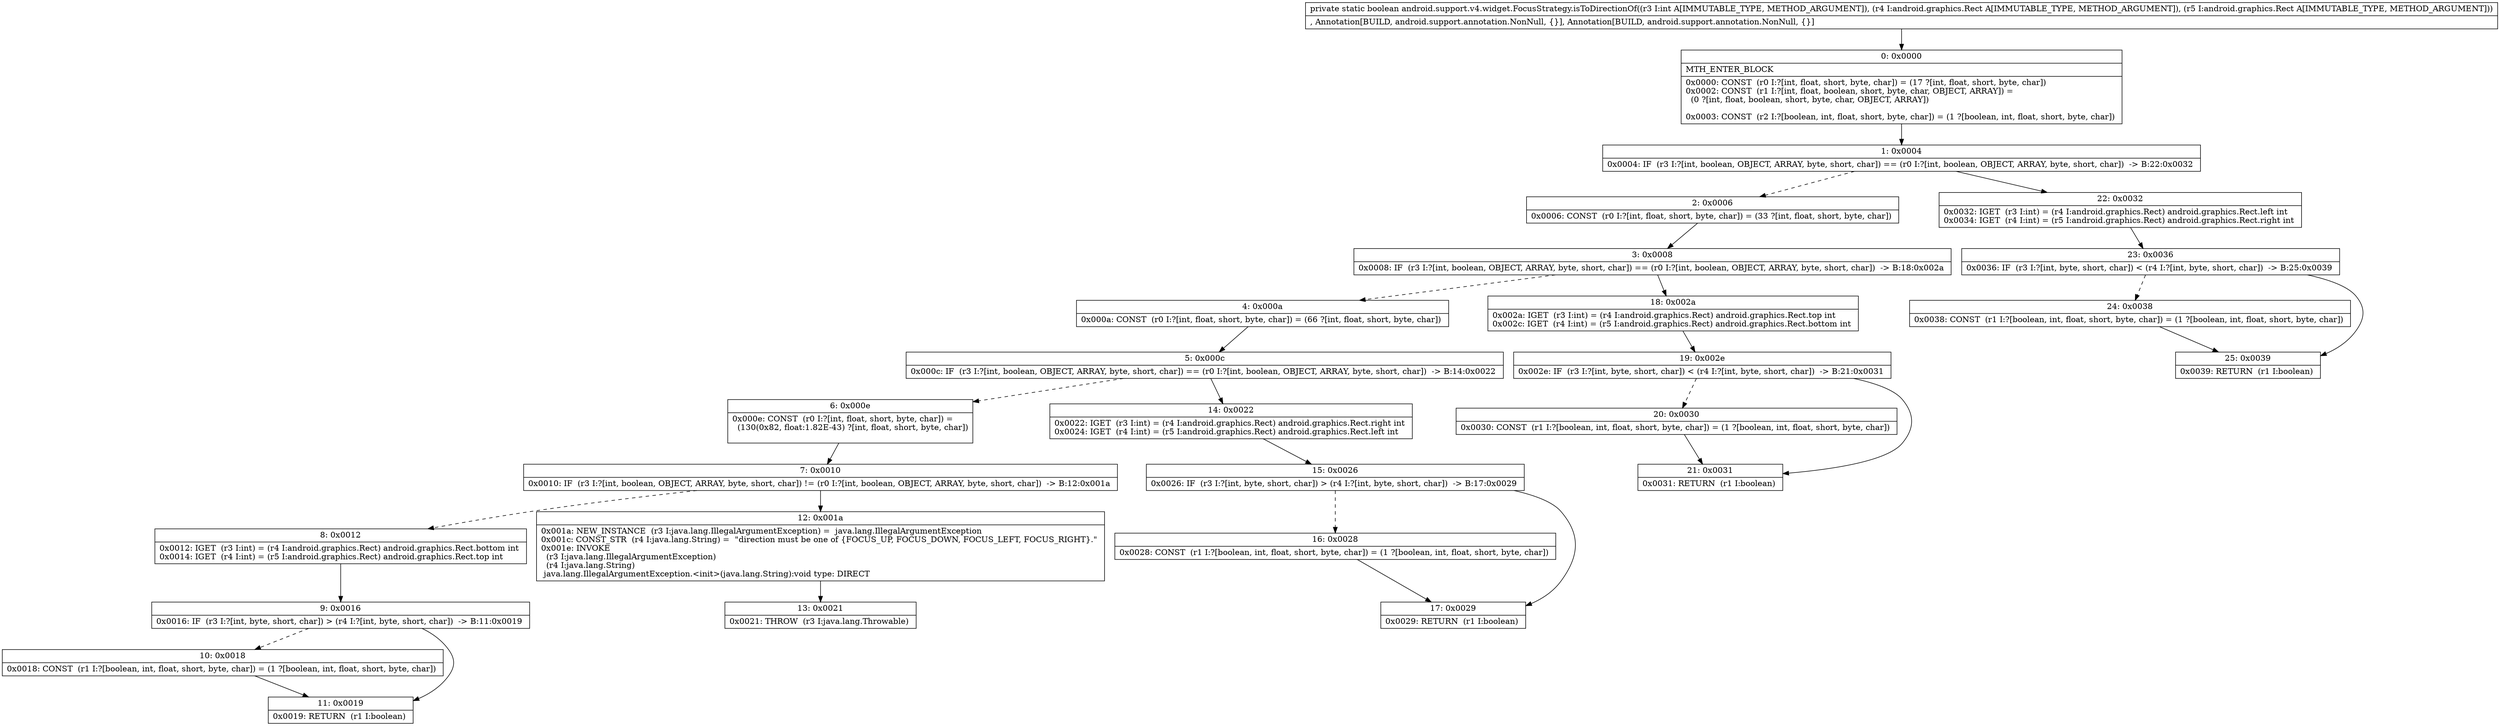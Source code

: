 digraph "CFG forandroid.support.v4.widget.FocusStrategy.isToDirectionOf(ILandroid\/graphics\/Rect;Landroid\/graphics\/Rect;)Z" {
Node_0 [shape=record,label="{0\:\ 0x0000|MTH_ENTER_BLOCK\l|0x0000: CONST  (r0 I:?[int, float, short, byte, char]) = (17 ?[int, float, short, byte, char]) \l0x0002: CONST  (r1 I:?[int, float, boolean, short, byte, char, OBJECT, ARRAY]) = \l  (0 ?[int, float, boolean, short, byte, char, OBJECT, ARRAY])\l \l0x0003: CONST  (r2 I:?[boolean, int, float, short, byte, char]) = (1 ?[boolean, int, float, short, byte, char]) \l}"];
Node_1 [shape=record,label="{1\:\ 0x0004|0x0004: IF  (r3 I:?[int, boolean, OBJECT, ARRAY, byte, short, char]) == (r0 I:?[int, boolean, OBJECT, ARRAY, byte, short, char])  \-\> B:22:0x0032 \l}"];
Node_2 [shape=record,label="{2\:\ 0x0006|0x0006: CONST  (r0 I:?[int, float, short, byte, char]) = (33 ?[int, float, short, byte, char]) \l}"];
Node_3 [shape=record,label="{3\:\ 0x0008|0x0008: IF  (r3 I:?[int, boolean, OBJECT, ARRAY, byte, short, char]) == (r0 I:?[int, boolean, OBJECT, ARRAY, byte, short, char])  \-\> B:18:0x002a \l}"];
Node_4 [shape=record,label="{4\:\ 0x000a|0x000a: CONST  (r0 I:?[int, float, short, byte, char]) = (66 ?[int, float, short, byte, char]) \l}"];
Node_5 [shape=record,label="{5\:\ 0x000c|0x000c: IF  (r3 I:?[int, boolean, OBJECT, ARRAY, byte, short, char]) == (r0 I:?[int, boolean, OBJECT, ARRAY, byte, short, char])  \-\> B:14:0x0022 \l}"];
Node_6 [shape=record,label="{6\:\ 0x000e|0x000e: CONST  (r0 I:?[int, float, short, byte, char]) = \l  (130(0x82, float:1.82E\-43) ?[int, float, short, byte, char])\l \l}"];
Node_7 [shape=record,label="{7\:\ 0x0010|0x0010: IF  (r3 I:?[int, boolean, OBJECT, ARRAY, byte, short, char]) != (r0 I:?[int, boolean, OBJECT, ARRAY, byte, short, char])  \-\> B:12:0x001a \l}"];
Node_8 [shape=record,label="{8\:\ 0x0012|0x0012: IGET  (r3 I:int) = (r4 I:android.graphics.Rect) android.graphics.Rect.bottom int \l0x0014: IGET  (r4 I:int) = (r5 I:android.graphics.Rect) android.graphics.Rect.top int \l}"];
Node_9 [shape=record,label="{9\:\ 0x0016|0x0016: IF  (r3 I:?[int, byte, short, char]) \> (r4 I:?[int, byte, short, char])  \-\> B:11:0x0019 \l}"];
Node_10 [shape=record,label="{10\:\ 0x0018|0x0018: CONST  (r1 I:?[boolean, int, float, short, byte, char]) = (1 ?[boolean, int, float, short, byte, char]) \l}"];
Node_11 [shape=record,label="{11\:\ 0x0019|0x0019: RETURN  (r1 I:boolean) \l}"];
Node_12 [shape=record,label="{12\:\ 0x001a|0x001a: NEW_INSTANCE  (r3 I:java.lang.IllegalArgumentException) =  java.lang.IllegalArgumentException \l0x001c: CONST_STR  (r4 I:java.lang.String) =  \"direction must be one of \{FOCUS_UP, FOCUS_DOWN, FOCUS_LEFT, FOCUS_RIGHT\}.\" \l0x001e: INVOKE  \l  (r3 I:java.lang.IllegalArgumentException)\l  (r4 I:java.lang.String)\l java.lang.IllegalArgumentException.\<init\>(java.lang.String):void type: DIRECT \l}"];
Node_13 [shape=record,label="{13\:\ 0x0021|0x0021: THROW  (r3 I:java.lang.Throwable) \l}"];
Node_14 [shape=record,label="{14\:\ 0x0022|0x0022: IGET  (r3 I:int) = (r4 I:android.graphics.Rect) android.graphics.Rect.right int \l0x0024: IGET  (r4 I:int) = (r5 I:android.graphics.Rect) android.graphics.Rect.left int \l}"];
Node_15 [shape=record,label="{15\:\ 0x0026|0x0026: IF  (r3 I:?[int, byte, short, char]) \> (r4 I:?[int, byte, short, char])  \-\> B:17:0x0029 \l}"];
Node_16 [shape=record,label="{16\:\ 0x0028|0x0028: CONST  (r1 I:?[boolean, int, float, short, byte, char]) = (1 ?[boolean, int, float, short, byte, char]) \l}"];
Node_17 [shape=record,label="{17\:\ 0x0029|0x0029: RETURN  (r1 I:boolean) \l}"];
Node_18 [shape=record,label="{18\:\ 0x002a|0x002a: IGET  (r3 I:int) = (r4 I:android.graphics.Rect) android.graphics.Rect.top int \l0x002c: IGET  (r4 I:int) = (r5 I:android.graphics.Rect) android.graphics.Rect.bottom int \l}"];
Node_19 [shape=record,label="{19\:\ 0x002e|0x002e: IF  (r3 I:?[int, byte, short, char]) \< (r4 I:?[int, byte, short, char])  \-\> B:21:0x0031 \l}"];
Node_20 [shape=record,label="{20\:\ 0x0030|0x0030: CONST  (r1 I:?[boolean, int, float, short, byte, char]) = (1 ?[boolean, int, float, short, byte, char]) \l}"];
Node_21 [shape=record,label="{21\:\ 0x0031|0x0031: RETURN  (r1 I:boolean) \l}"];
Node_22 [shape=record,label="{22\:\ 0x0032|0x0032: IGET  (r3 I:int) = (r4 I:android.graphics.Rect) android.graphics.Rect.left int \l0x0034: IGET  (r4 I:int) = (r5 I:android.graphics.Rect) android.graphics.Rect.right int \l}"];
Node_23 [shape=record,label="{23\:\ 0x0036|0x0036: IF  (r3 I:?[int, byte, short, char]) \< (r4 I:?[int, byte, short, char])  \-\> B:25:0x0039 \l}"];
Node_24 [shape=record,label="{24\:\ 0x0038|0x0038: CONST  (r1 I:?[boolean, int, float, short, byte, char]) = (1 ?[boolean, int, float, short, byte, char]) \l}"];
Node_25 [shape=record,label="{25\:\ 0x0039|0x0039: RETURN  (r1 I:boolean) \l}"];
MethodNode[shape=record,label="{private static boolean android.support.v4.widget.FocusStrategy.isToDirectionOf((r3 I:int A[IMMUTABLE_TYPE, METHOD_ARGUMENT]), (r4 I:android.graphics.Rect A[IMMUTABLE_TYPE, METHOD_ARGUMENT]), (r5 I:android.graphics.Rect A[IMMUTABLE_TYPE, METHOD_ARGUMENT]))  | , Annotation[BUILD, android.support.annotation.NonNull, \{\}], Annotation[BUILD, android.support.annotation.NonNull, \{\}]\l}"];
MethodNode -> Node_0;
Node_0 -> Node_1;
Node_1 -> Node_2[style=dashed];
Node_1 -> Node_22;
Node_2 -> Node_3;
Node_3 -> Node_4[style=dashed];
Node_3 -> Node_18;
Node_4 -> Node_5;
Node_5 -> Node_6[style=dashed];
Node_5 -> Node_14;
Node_6 -> Node_7;
Node_7 -> Node_8[style=dashed];
Node_7 -> Node_12;
Node_8 -> Node_9;
Node_9 -> Node_10[style=dashed];
Node_9 -> Node_11;
Node_10 -> Node_11;
Node_12 -> Node_13;
Node_14 -> Node_15;
Node_15 -> Node_16[style=dashed];
Node_15 -> Node_17;
Node_16 -> Node_17;
Node_18 -> Node_19;
Node_19 -> Node_20[style=dashed];
Node_19 -> Node_21;
Node_20 -> Node_21;
Node_22 -> Node_23;
Node_23 -> Node_24[style=dashed];
Node_23 -> Node_25;
Node_24 -> Node_25;
}

